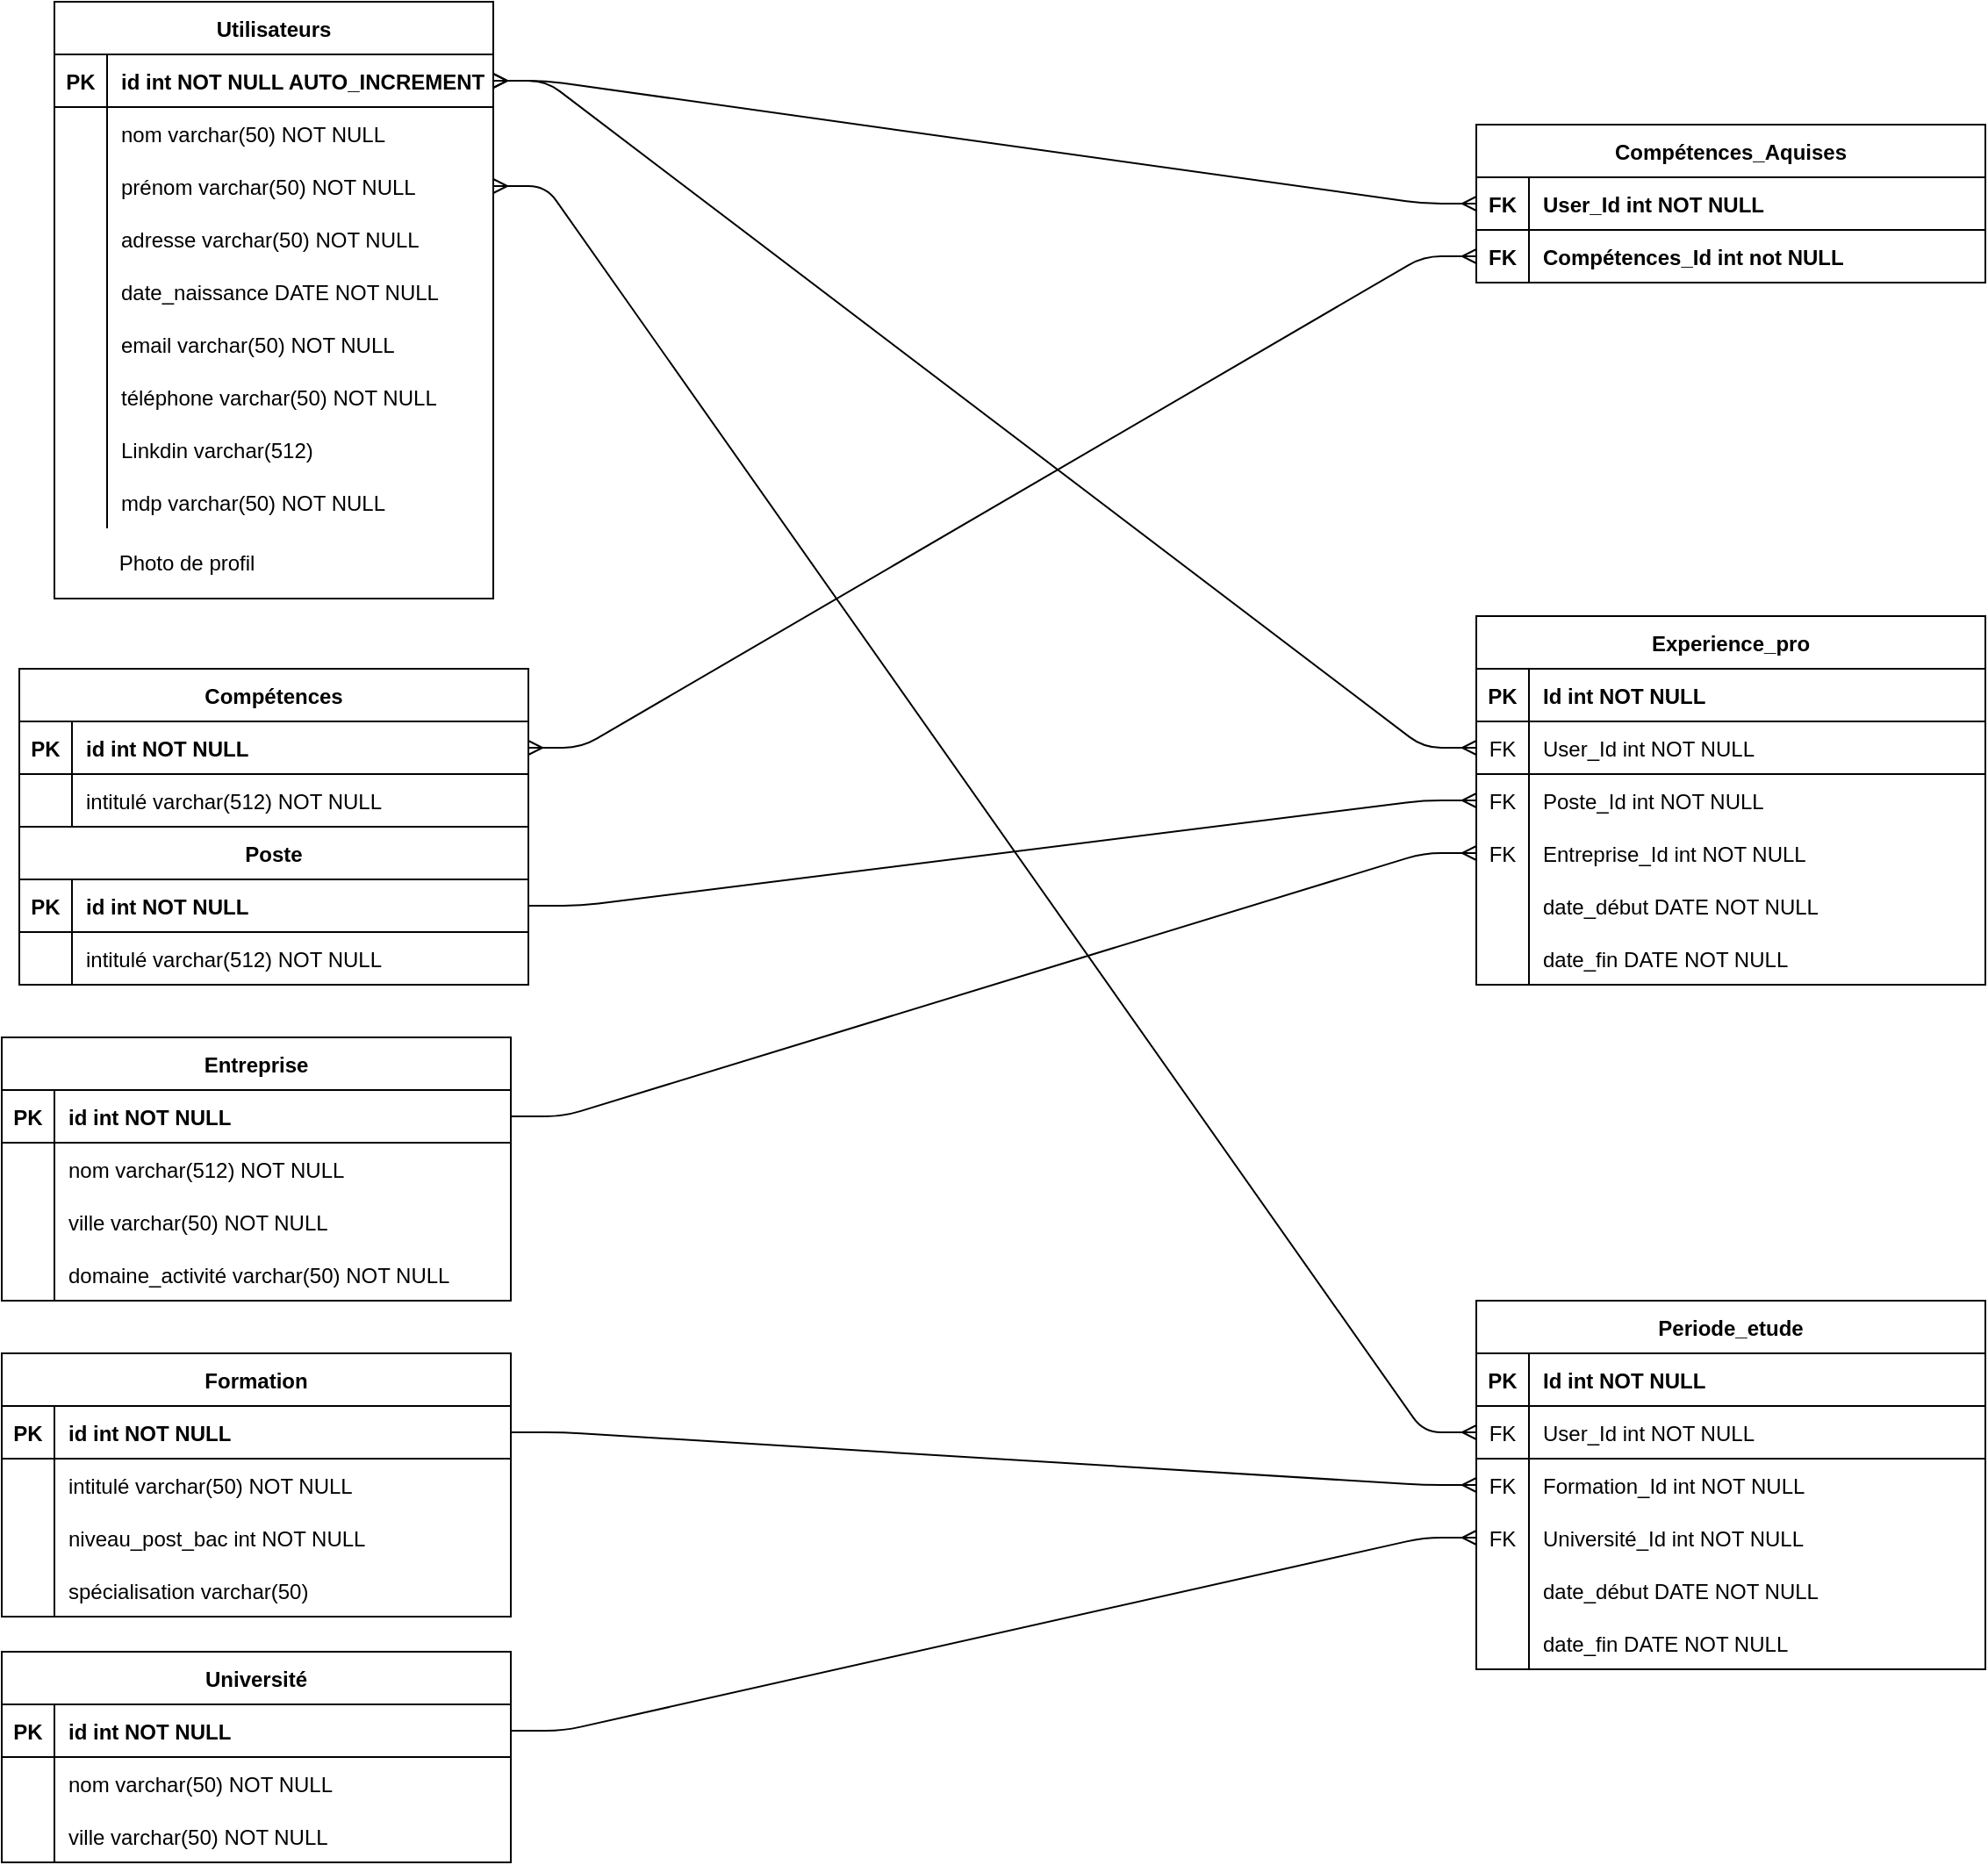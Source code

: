 <mxfile version="13.9.2" type="device" pages="2"><diagram id="R2lEEEUBdFMjLlhIrx00" name="Page-1"><mxGraphModel dx="1360" dy="838" grid="1" gridSize="10" guides="1" tooltips="1" connect="1" arrows="1" fold="1" page="1" pageScale="1" pageWidth="3300" pageHeight="4681" math="0" shadow="0" extFonts="Permanent Marker^https://fonts.googleapis.com/css?family=Permanent+Marker"><root><mxCell id="0"/><mxCell id="1" parent="0"/><mxCell id="P-zuYcGs6VZ-NTrcprCC-174" value="" style="edgeStyle=entityRelationEdgeStyle;fontSize=12;html=1;endArrow=ERmany;startArrow=ERmany;exitX=1;exitY=0.5;exitDx=0;exitDy=0;entryX=0;entryY=0.5;entryDx=0;entryDy=0;" parent="1" source="C-vyLk0tnHw3VtMMgP7b-24" target="P-zuYcGs6VZ-NTrcprCC-159" edge="1"><mxGeometry width="100" height="100" relative="1" as="geometry"><mxPoint x="590" y="320" as="sourcePoint"/><mxPoint x="690" y="220" as="targetPoint"/></mxGeometry></mxCell><mxCell id="P-zuYcGs6VZ-NTrcprCC-175" value="" style="edgeStyle=entityRelationEdgeStyle;fontSize=12;html=1;endArrow=ERmany;exitX=1;exitY=0.5;exitDx=0;exitDy=0;entryX=0;entryY=0.5;entryDx=0;entryDy=0;" parent="1" source="P-zuYcGs6VZ-NTrcprCC-126" target="P-zuYcGs6VZ-NTrcprCC-165" edge="1"><mxGeometry width="100" height="100" relative="1" as="geometry"><mxPoint x="560" y="560" as="sourcePoint"/><mxPoint x="660" y="460" as="targetPoint"/></mxGeometry></mxCell><mxCell id="P-zuYcGs6VZ-NTrcprCC-176" value="" style="edgeStyle=entityRelationEdgeStyle;fontSize=12;html=1;endArrow=ERmany;exitX=1;exitY=0.5;exitDx=0;exitDy=0;entryX=0;entryY=0.5;entryDx=0;entryDy=0;" parent="1" source="P-zuYcGs6VZ-NTrcprCC-99" target="P-zuYcGs6VZ-NTrcprCC-162" edge="1"><mxGeometry width="100" height="100" relative="1" as="geometry"><mxPoint x="750" y="590" as="sourcePoint"/><mxPoint x="1020" y="330" as="targetPoint"/></mxGeometry></mxCell><mxCell id="P-zuYcGs6VZ-NTrcprCC-177" value="" style="edgeStyle=entityRelationEdgeStyle;fontSize=12;html=1;endArrow=ERmany;startArrow=ERmany;exitX=1;exitY=0.5;exitDx=0;exitDy=0;entryX=0;entryY=0.5;entryDx=0;entryDy=0;" parent="1" target="P-zuYcGs6VZ-NTrcprCC-142" edge="1"><mxGeometry width="100" height="100" relative="1" as="geometry"><mxPoint x="320" y="105" as="sourcePoint"/><mxPoint x="1010" y="95" as="targetPoint"/></mxGeometry></mxCell><mxCell id="P-zuYcGs6VZ-NTrcprCC-178" value="" style="edgeStyle=entityRelationEdgeStyle;fontSize=12;html=1;endArrow=ERmany;exitX=1;exitY=0.5;exitDx=0;exitDy=0;entryX=0;entryY=0.5;entryDx=0;entryDy=0;" parent="1" source="P-zuYcGs6VZ-NTrcprCC-110" target="P-zuYcGs6VZ-NTrcprCC-148" edge="1"><mxGeometry width="100" height="100" relative="1" as="geometry"><mxPoint x="480" y="620" as="sourcePoint"/><mxPoint x="1140" y="340" as="targetPoint"/></mxGeometry></mxCell><mxCell id="P-zuYcGs6VZ-NTrcprCC-179" value="" style="edgeStyle=entityRelationEdgeStyle;fontSize=12;html=1;endArrow=ERmany;exitX=1;exitY=0.5;exitDx=0;exitDy=0;entryX=0;entryY=0.5;entryDx=0;entryDy=0;" parent="1" source="P-zuYcGs6VZ-NTrcprCC-86" target="P-zuYcGs6VZ-NTrcprCC-145" edge="1"><mxGeometry width="100" height="100" relative="1" as="geometry"><mxPoint x="530" y="650" as="sourcePoint"/><mxPoint x="1180" y="740" as="targetPoint"/></mxGeometry></mxCell><mxCell id="P-zuYcGs6VZ-NTrcprCC-187" value="" style="edgeStyle=entityRelationEdgeStyle;fontSize=12;html=1;endArrow=ERmany;startArrow=ERmany;exitX=1;exitY=0.5;exitDx=0;exitDy=0;entryX=0;entryY=0.5;entryDx=0;entryDy=0;" parent="1" source="C-vyLk0tnHw3VtMMgP7b-24" target="P-zuYcGs6VZ-NTrcprCC-181" edge="1"><mxGeometry width="100" height="100" relative="1" as="geometry"><mxPoint x="920" y="330" as="sourcePoint"/><mxPoint x="1110" y="680" as="targetPoint"/></mxGeometry></mxCell><mxCell id="P-zuYcGs6VZ-NTrcprCC-188" value="" style="edgeStyle=entityRelationEdgeStyle;fontSize=12;html=1;endArrow=ERmany;startArrow=ERmany;exitX=1;exitY=0.5;exitDx=0;exitDy=0;entryX=0;entryY=0.5;entryDx=0;entryDy=0;" parent="1" source="P-zuYcGs6VZ-NTrcprCC-73" target="P-zuYcGs6VZ-NTrcprCC-184" edge="1"><mxGeometry width="100" height="100" relative="1" as="geometry"><mxPoint x="1180" y="320" as="sourcePoint"/><mxPoint x="1400" y="980" as="targetPoint"/></mxGeometry></mxCell><mxCell id="C-vyLk0tnHw3VtMMgP7b-23" value="Utilisateurs" style="shape=table;startSize=30;container=1;collapsible=1;childLayout=tableLayout;fixedRows=1;rowLines=0;fontStyle=1;align=center;resizeLast=1;strokeWidth=1;" parent="1" vertex="1"><mxGeometry x="70" width="250" height="340" as="geometry"/></mxCell><mxCell id="C-vyLk0tnHw3VtMMgP7b-24" value="" style="shape=partialRectangle;collapsible=0;dropTarget=0;pointerEvents=0;fillColor=none;points=[[0,0.5],[1,0.5]];portConstraint=eastwest;top=0;left=0;right=0;bottom=1;" parent="C-vyLk0tnHw3VtMMgP7b-23" vertex="1"><mxGeometry y="30" width="250" height="30" as="geometry"/></mxCell><mxCell id="C-vyLk0tnHw3VtMMgP7b-25" value="PK" style="shape=partialRectangle;overflow=hidden;connectable=0;fillColor=none;top=0;left=0;bottom=0;right=0;fontStyle=1;" parent="C-vyLk0tnHw3VtMMgP7b-24" vertex="1"><mxGeometry width="30" height="30" as="geometry"/></mxCell><mxCell id="C-vyLk0tnHw3VtMMgP7b-26" value="id int NOT NULL AUTO_INCREMENT" style="shape=partialRectangle;overflow=hidden;connectable=0;fillColor=none;top=0;left=0;bottom=0;right=0;align=left;spacingLeft=6;fontStyle=1;" parent="C-vyLk0tnHw3VtMMgP7b-24" vertex="1"><mxGeometry x="30" width="220" height="30" as="geometry"/></mxCell><mxCell id="C-vyLk0tnHw3VtMMgP7b-27" value="" style="shape=partialRectangle;collapsible=0;dropTarget=0;pointerEvents=0;fillColor=none;points=[[0,0.5],[1,0.5]];portConstraint=eastwest;top=0;left=0;right=0;bottom=0;" parent="C-vyLk0tnHw3VtMMgP7b-23" vertex="1"><mxGeometry y="60" width="250" height="30" as="geometry"/></mxCell><mxCell id="C-vyLk0tnHw3VtMMgP7b-28" value="" style="shape=partialRectangle;overflow=hidden;connectable=0;fillColor=none;top=0;left=0;bottom=0;right=0;" parent="C-vyLk0tnHw3VtMMgP7b-27" vertex="1"><mxGeometry width="30" height="30" as="geometry"/></mxCell><mxCell id="C-vyLk0tnHw3VtMMgP7b-29" value="nom varchar(50) NOT NULL" style="shape=partialRectangle;overflow=hidden;connectable=0;fillColor=none;top=0;left=0;bottom=0;right=0;align=left;spacingLeft=6;" parent="C-vyLk0tnHw3VtMMgP7b-27" vertex="1"><mxGeometry x="30" width="220" height="30" as="geometry"/></mxCell><mxCell id="P-zuYcGs6VZ-NTrcprCC-22" value="" style="shape=partialRectangle;collapsible=0;dropTarget=0;pointerEvents=0;fillColor=none;points=[[0,0.5],[1,0.5]];portConstraint=eastwest;top=0;left=0;right=0;bottom=0;" parent="C-vyLk0tnHw3VtMMgP7b-23" vertex="1"><mxGeometry y="90" width="250" height="30" as="geometry"/></mxCell><mxCell id="P-zuYcGs6VZ-NTrcprCC-23" value="" style="shape=partialRectangle;overflow=hidden;connectable=0;fillColor=none;top=0;left=0;bottom=0;right=0;" parent="P-zuYcGs6VZ-NTrcprCC-22" vertex="1"><mxGeometry width="30" height="30" as="geometry"/></mxCell><mxCell id="P-zuYcGs6VZ-NTrcprCC-24" value="prénom varchar(50) NOT NULL" style="shape=partialRectangle;overflow=hidden;connectable=0;fillColor=none;top=0;left=0;bottom=0;right=0;align=left;spacingLeft=6;" parent="P-zuYcGs6VZ-NTrcprCC-22" vertex="1"><mxGeometry x="30" width="220" height="30" as="geometry"/></mxCell><mxCell id="P-zuYcGs6VZ-NTrcprCC-35" value="" style="shape=partialRectangle;collapsible=0;dropTarget=0;pointerEvents=0;fillColor=none;points=[[0,0.5],[1,0.5]];portConstraint=eastwest;top=0;left=0;right=0;bottom=0;" parent="C-vyLk0tnHw3VtMMgP7b-23" vertex="1"><mxGeometry y="120" width="250" height="30" as="geometry"/></mxCell><mxCell id="P-zuYcGs6VZ-NTrcprCC-36" value="" style="shape=partialRectangle;overflow=hidden;connectable=0;fillColor=none;top=0;left=0;bottom=0;right=0;" parent="P-zuYcGs6VZ-NTrcprCC-35" vertex="1"><mxGeometry width="30" height="30" as="geometry"/></mxCell><mxCell id="P-zuYcGs6VZ-NTrcprCC-37" value="adresse varchar(50) NOT NULL" style="shape=partialRectangle;overflow=hidden;connectable=0;fillColor=none;top=0;left=0;bottom=0;right=0;align=left;spacingLeft=6;" parent="P-zuYcGs6VZ-NTrcprCC-35" vertex="1"><mxGeometry x="30" width="220" height="30" as="geometry"/></mxCell><mxCell id="P-zuYcGs6VZ-NTrcprCC-38" value="" style="shape=partialRectangle;collapsible=0;dropTarget=0;pointerEvents=0;fillColor=none;points=[[0,0.5],[1,0.5]];portConstraint=eastwest;top=0;left=0;right=0;bottom=0;" parent="C-vyLk0tnHw3VtMMgP7b-23" vertex="1"><mxGeometry y="150" width="250" height="30" as="geometry"/></mxCell><mxCell id="P-zuYcGs6VZ-NTrcprCC-39" value="" style="shape=partialRectangle;overflow=hidden;connectable=0;fillColor=none;top=0;left=0;bottom=0;right=0;" parent="P-zuYcGs6VZ-NTrcprCC-38" vertex="1"><mxGeometry width="30" height="30" as="geometry"/></mxCell><mxCell id="P-zuYcGs6VZ-NTrcprCC-40" value="date_naissance DATE  NOT NULL" style="shape=partialRectangle;overflow=hidden;connectable=0;fillColor=none;top=0;left=0;bottom=0;right=0;align=left;spacingLeft=6;" parent="P-zuYcGs6VZ-NTrcprCC-38" vertex="1"><mxGeometry x="30" width="220" height="30" as="geometry"/></mxCell><mxCell id="P-zuYcGs6VZ-NTrcprCC-41" value="" style="shape=partialRectangle;collapsible=0;dropTarget=0;pointerEvents=0;fillColor=none;points=[[0,0.5],[1,0.5]];portConstraint=eastwest;top=0;left=0;right=0;bottom=0;" parent="C-vyLk0tnHw3VtMMgP7b-23" vertex="1"><mxGeometry y="180" width="250" height="30" as="geometry"/></mxCell><mxCell id="P-zuYcGs6VZ-NTrcprCC-42" value="" style="shape=partialRectangle;overflow=hidden;connectable=0;fillColor=none;top=0;left=0;bottom=0;right=0;" parent="P-zuYcGs6VZ-NTrcprCC-41" vertex="1"><mxGeometry width="30" height="30" as="geometry"/></mxCell><mxCell id="P-zuYcGs6VZ-NTrcprCC-43" value="email varchar(50) NOT NULL" style="shape=partialRectangle;overflow=hidden;connectable=0;fillColor=none;top=0;left=0;bottom=0;right=0;align=left;spacingLeft=6;" parent="P-zuYcGs6VZ-NTrcprCC-41" vertex="1"><mxGeometry x="30" width="220" height="30" as="geometry"/></mxCell><mxCell id="P-zuYcGs6VZ-NTrcprCC-44" value="" style="shape=partialRectangle;collapsible=0;dropTarget=0;pointerEvents=0;fillColor=none;points=[[0,0.5],[1,0.5]];portConstraint=eastwest;top=0;left=0;right=0;bottom=0;" parent="C-vyLk0tnHw3VtMMgP7b-23" vertex="1"><mxGeometry y="210" width="250" height="30" as="geometry"/></mxCell><mxCell id="P-zuYcGs6VZ-NTrcprCC-45" value="" style="shape=partialRectangle;overflow=hidden;connectable=0;fillColor=none;top=0;left=0;bottom=0;right=0;" parent="P-zuYcGs6VZ-NTrcprCC-44" vertex="1"><mxGeometry width="30" height="30" as="geometry"/></mxCell><mxCell id="P-zuYcGs6VZ-NTrcprCC-46" value="téléphone varchar(50) NOT NULL" style="shape=partialRectangle;overflow=hidden;connectable=0;fillColor=none;top=0;left=0;bottom=0;right=0;align=left;spacingLeft=6;" parent="P-zuYcGs6VZ-NTrcprCC-44" vertex="1"><mxGeometry x="30" width="220" height="30" as="geometry"/></mxCell><mxCell id="P-zuYcGs6VZ-NTrcprCC-69" value="" style="shape=partialRectangle;collapsible=0;dropTarget=0;pointerEvents=0;fillColor=none;points=[[0,0.5],[1,0.5]];portConstraint=eastwest;top=0;left=0;right=0;bottom=0;" parent="C-vyLk0tnHw3VtMMgP7b-23" vertex="1"><mxGeometry y="240" width="250" height="30" as="geometry"/></mxCell><mxCell id="P-zuYcGs6VZ-NTrcprCC-70" value="" style="shape=partialRectangle;overflow=hidden;connectable=0;fillColor=none;top=0;left=0;bottom=0;right=0;" parent="P-zuYcGs6VZ-NTrcprCC-69" vertex="1"><mxGeometry width="30" height="30" as="geometry"/></mxCell><mxCell id="P-zuYcGs6VZ-NTrcprCC-71" value="Linkdin varchar(512) " style="shape=partialRectangle;overflow=hidden;connectable=0;fillColor=none;top=0;left=0;bottom=0;right=0;align=left;spacingLeft=6;" parent="P-zuYcGs6VZ-NTrcprCC-69" vertex="1"><mxGeometry x="30" width="220" height="30" as="geometry"/></mxCell><mxCell id="Q64wtF49Gq0TR_W0NJkc-1" value="" style="shape=partialRectangle;collapsible=0;dropTarget=0;pointerEvents=0;fillColor=none;points=[[0,0.5],[1,0.5]];portConstraint=eastwest;top=0;left=0;right=0;bottom=0;" parent="C-vyLk0tnHw3VtMMgP7b-23" vertex="1"><mxGeometry y="270" width="250" height="30" as="geometry"/></mxCell><mxCell id="Q64wtF49Gq0TR_W0NJkc-2" value="" style="shape=partialRectangle;overflow=hidden;connectable=0;fillColor=none;top=0;left=0;bottom=0;right=0;" parent="Q64wtF49Gq0TR_W0NJkc-1" vertex="1"><mxGeometry width="30" height="30" as="geometry"/></mxCell><mxCell id="Q64wtF49Gq0TR_W0NJkc-3" value="mdp varchar(50) NOT NULL" style="shape=partialRectangle;overflow=hidden;connectable=0;fillColor=none;top=0;left=0;bottom=0;right=0;align=left;spacingLeft=6;" parent="Q64wtF49Gq0TR_W0NJkc-1" vertex="1"><mxGeometry x="30" width="220" height="30" as="geometry"/></mxCell><mxCell id="P-zuYcGs6VZ-NTrcprCC-109" value="Université" style="shape=table;startSize=30;container=1;collapsible=1;childLayout=tableLayout;fixedRows=1;rowLines=0;fontStyle=1;align=center;resizeLast=1;strokeWidth=1;" parent="1" vertex="1"><mxGeometry x="40" y="940" width="290" height="120" as="geometry"/></mxCell><mxCell id="P-zuYcGs6VZ-NTrcprCC-110" value="" style="shape=partialRectangle;collapsible=0;dropTarget=0;pointerEvents=0;fillColor=none;top=0;left=0;bottom=1;right=0;points=[[0,0.5],[1,0.5]];portConstraint=eastwest;" parent="P-zuYcGs6VZ-NTrcprCC-109" vertex="1"><mxGeometry y="30" width="290" height="30" as="geometry"/></mxCell><mxCell id="P-zuYcGs6VZ-NTrcprCC-111" value="PK" style="shape=partialRectangle;connectable=0;fillColor=none;top=0;left=0;bottom=0;right=0;fontStyle=1;overflow=hidden;" parent="P-zuYcGs6VZ-NTrcprCC-110" vertex="1"><mxGeometry width="30" height="30" as="geometry"/></mxCell><mxCell id="P-zuYcGs6VZ-NTrcprCC-112" value="id int NOT NULL " style="shape=partialRectangle;connectable=0;fillColor=none;top=0;left=0;bottom=0;right=0;align=left;spacingLeft=6;fontStyle=1;overflow=hidden;" parent="P-zuYcGs6VZ-NTrcprCC-110" vertex="1"><mxGeometry x="30" width="260" height="30" as="geometry"/></mxCell><mxCell id="P-zuYcGs6VZ-NTrcprCC-113" value="" style="shape=partialRectangle;collapsible=0;dropTarget=0;pointerEvents=0;fillColor=none;top=0;left=0;bottom=0;right=0;points=[[0,0.5],[1,0.5]];portConstraint=eastwest;" parent="P-zuYcGs6VZ-NTrcprCC-109" vertex="1"><mxGeometry y="60" width="290" height="30" as="geometry"/></mxCell><mxCell id="P-zuYcGs6VZ-NTrcprCC-114" value="" style="shape=partialRectangle;connectable=0;fillColor=none;top=0;left=0;bottom=0;right=0;editable=1;overflow=hidden;" parent="P-zuYcGs6VZ-NTrcprCC-113" vertex="1"><mxGeometry width="30" height="30" as="geometry"/></mxCell><mxCell id="P-zuYcGs6VZ-NTrcprCC-115" value="nom varchar(50) NOT NULL" style="shape=partialRectangle;connectable=0;fillColor=none;top=0;left=0;bottom=0;right=0;align=left;spacingLeft=6;overflow=hidden;" parent="P-zuYcGs6VZ-NTrcprCC-113" vertex="1"><mxGeometry x="30" width="260" height="30" as="geometry"/></mxCell><mxCell id="P-zuYcGs6VZ-NTrcprCC-116" value="" style="shape=partialRectangle;collapsible=0;dropTarget=0;pointerEvents=0;fillColor=none;top=0;left=0;bottom=0;right=0;points=[[0,0.5],[1,0.5]];portConstraint=eastwest;" parent="P-zuYcGs6VZ-NTrcprCC-109" vertex="1"><mxGeometry y="90" width="290" height="30" as="geometry"/></mxCell><mxCell id="P-zuYcGs6VZ-NTrcprCC-117" value="" style="shape=partialRectangle;connectable=0;fillColor=none;top=0;left=0;bottom=0;right=0;editable=1;overflow=hidden;" parent="P-zuYcGs6VZ-NTrcprCC-116" vertex="1"><mxGeometry width="30" height="30" as="geometry"/></mxCell><mxCell id="P-zuYcGs6VZ-NTrcprCC-118" value="ville varchar(50) NOT NULL" style="shape=partialRectangle;connectable=0;fillColor=none;top=0;left=0;bottom=0;right=0;align=left;spacingLeft=6;overflow=hidden;" parent="P-zuYcGs6VZ-NTrcprCC-116" vertex="1"><mxGeometry x="30" width="260" height="30" as="geometry"/></mxCell><mxCell id="P-zuYcGs6VZ-NTrcprCC-85" value="Formation" style="shape=table;startSize=30;container=1;collapsible=1;childLayout=tableLayout;fixedRows=1;rowLines=0;fontStyle=1;align=center;resizeLast=1;strokeWidth=1;" parent="1" vertex="1"><mxGeometry x="40" y="770" width="290" height="150" as="geometry"/></mxCell><mxCell id="P-zuYcGs6VZ-NTrcprCC-86" value="" style="shape=partialRectangle;collapsible=0;dropTarget=0;pointerEvents=0;fillColor=none;top=0;left=0;bottom=1;right=0;points=[[0,0.5],[1,0.5]];portConstraint=eastwest;" parent="P-zuYcGs6VZ-NTrcprCC-85" vertex="1"><mxGeometry y="30" width="290" height="30" as="geometry"/></mxCell><mxCell id="P-zuYcGs6VZ-NTrcprCC-87" value="PK" style="shape=partialRectangle;connectable=0;fillColor=none;top=0;left=0;bottom=0;right=0;fontStyle=1;overflow=hidden;" parent="P-zuYcGs6VZ-NTrcprCC-86" vertex="1"><mxGeometry width="30" height="30" as="geometry"/></mxCell><mxCell id="P-zuYcGs6VZ-NTrcprCC-88" value="id int NOT NULL " style="shape=partialRectangle;connectable=0;fillColor=none;top=0;left=0;bottom=0;right=0;align=left;spacingLeft=6;fontStyle=1;overflow=hidden;" parent="P-zuYcGs6VZ-NTrcprCC-86" vertex="1"><mxGeometry x="30" width="260" height="30" as="geometry"/></mxCell><mxCell id="P-zuYcGs6VZ-NTrcprCC-89" value="" style="shape=partialRectangle;collapsible=0;dropTarget=0;pointerEvents=0;fillColor=none;top=0;left=0;bottom=0;right=0;points=[[0,0.5],[1,0.5]];portConstraint=eastwest;" parent="P-zuYcGs6VZ-NTrcprCC-85" vertex="1"><mxGeometry y="60" width="290" height="30" as="geometry"/></mxCell><mxCell id="P-zuYcGs6VZ-NTrcprCC-90" value="" style="shape=partialRectangle;connectable=0;fillColor=none;top=0;left=0;bottom=0;right=0;editable=1;overflow=hidden;" parent="P-zuYcGs6VZ-NTrcprCC-89" vertex="1"><mxGeometry width="30" height="30" as="geometry"/></mxCell><mxCell id="P-zuYcGs6VZ-NTrcprCC-91" value="intitulé varchar(50) NOT NULL" style="shape=partialRectangle;connectable=0;fillColor=none;top=0;left=0;bottom=0;right=0;align=left;spacingLeft=6;overflow=hidden;" parent="P-zuYcGs6VZ-NTrcprCC-89" vertex="1"><mxGeometry x="30" width="260" height="30" as="geometry"/></mxCell><mxCell id="P-zuYcGs6VZ-NTrcprCC-106" value="" style="shape=partialRectangle;collapsible=0;dropTarget=0;pointerEvents=0;fillColor=none;top=0;left=0;bottom=0;right=0;points=[[0,0.5],[1,0.5]];portConstraint=eastwest;" parent="P-zuYcGs6VZ-NTrcprCC-85" vertex="1"><mxGeometry y="90" width="290" height="30" as="geometry"/></mxCell><mxCell id="P-zuYcGs6VZ-NTrcprCC-107" value="" style="shape=partialRectangle;connectable=0;fillColor=none;top=0;left=0;bottom=0;right=0;editable=1;overflow=hidden;" parent="P-zuYcGs6VZ-NTrcprCC-106" vertex="1"><mxGeometry width="30" height="30" as="geometry"/></mxCell><mxCell id="P-zuYcGs6VZ-NTrcprCC-108" value="niveau_post_bac int NOT NULL" style="shape=partialRectangle;connectable=0;fillColor=none;top=0;left=0;bottom=0;right=0;align=left;spacingLeft=6;overflow=hidden;" parent="P-zuYcGs6VZ-NTrcprCC-106" vertex="1"><mxGeometry x="30" width="260" height="30" as="geometry"/></mxCell><mxCell id="P-zuYcGs6VZ-NTrcprCC-119" value="" style="shape=partialRectangle;collapsible=0;dropTarget=0;pointerEvents=0;fillColor=none;top=0;left=0;bottom=0;right=0;points=[[0,0.5],[1,0.5]];portConstraint=eastwest;" parent="P-zuYcGs6VZ-NTrcprCC-85" vertex="1"><mxGeometry y="120" width="290" height="30" as="geometry"/></mxCell><mxCell id="P-zuYcGs6VZ-NTrcprCC-120" value="" style="shape=partialRectangle;connectable=0;fillColor=none;top=0;left=0;bottom=0;right=0;editable=1;overflow=hidden;" parent="P-zuYcGs6VZ-NTrcprCC-119" vertex="1"><mxGeometry width="30" height="30" as="geometry"/></mxCell><mxCell id="P-zuYcGs6VZ-NTrcprCC-121" value="spécialisation varchar(50) " style="shape=partialRectangle;connectable=0;fillColor=none;top=0;left=0;bottom=0;right=0;align=left;spacingLeft=6;overflow=hidden;" parent="P-zuYcGs6VZ-NTrcprCC-119" vertex="1"><mxGeometry x="30" width="260" height="30" as="geometry"/></mxCell><mxCell id="P-zuYcGs6VZ-NTrcprCC-125" value="Entreprise" style="shape=table;startSize=30;container=1;collapsible=1;childLayout=tableLayout;fixedRows=1;rowLines=0;fontStyle=1;align=center;resizeLast=1;strokeWidth=1;" parent="1" vertex="1"><mxGeometry x="40" y="590" width="290" height="150" as="geometry"/></mxCell><mxCell id="P-zuYcGs6VZ-NTrcprCC-126" value="" style="shape=partialRectangle;collapsible=0;dropTarget=0;pointerEvents=0;fillColor=none;top=0;left=0;bottom=1;right=0;points=[[0,0.5],[1,0.5]];portConstraint=eastwest;" parent="P-zuYcGs6VZ-NTrcprCC-125" vertex="1"><mxGeometry y="30" width="290" height="30" as="geometry"/></mxCell><mxCell id="P-zuYcGs6VZ-NTrcprCC-127" value="PK" style="shape=partialRectangle;connectable=0;fillColor=none;top=0;left=0;bottom=0;right=0;fontStyle=1;overflow=hidden;" parent="P-zuYcGs6VZ-NTrcprCC-126" vertex="1"><mxGeometry width="30" height="30" as="geometry"/></mxCell><mxCell id="P-zuYcGs6VZ-NTrcprCC-128" value="id int NOT NULL " style="shape=partialRectangle;connectable=0;fillColor=none;top=0;left=0;bottom=0;right=0;align=left;spacingLeft=6;fontStyle=1;overflow=hidden;" parent="P-zuYcGs6VZ-NTrcprCC-126" vertex="1"><mxGeometry x="30" width="260" height="30" as="geometry"/></mxCell><mxCell id="P-zuYcGs6VZ-NTrcprCC-129" value="" style="shape=partialRectangle;collapsible=0;dropTarget=0;pointerEvents=0;fillColor=none;top=0;left=0;bottom=0;right=0;points=[[0,0.5],[1,0.5]];portConstraint=eastwest;" parent="P-zuYcGs6VZ-NTrcprCC-125" vertex="1"><mxGeometry y="60" width="290" height="30" as="geometry"/></mxCell><mxCell id="P-zuYcGs6VZ-NTrcprCC-130" value="" style="shape=partialRectangle;connectable=0;fillColor=none;top=0;left=0;bottom=0;right=0;editable=1;overflow=hidden;" parent="P-zuYcGs6VZ-NTrcprCC-129" vertex="1"><mxGeometry width="30" height="30" as="geometry"/></mxCell><mxCell id="P-zuYcGs6VZ-NTrcprCC-131" value="nom varchar(512) NOT NULL" style="shape=partialRectangle;connectable=0;fillColor=none;top=0;left=0;bottom=0;right=0;align=left;spacingLeft=6;overflow=hidden;" parent="P-zuYcGs6VZ-NTrcprCC-129" vertex="1"><mxGeometry x="30" width="260" height="30" as="geometry"/></mxCell><mxCell id="P-zuYcGs6VZ-NTrcprCC-132" value="" style="shape=partialRectangle;collapsible=0;dropTarget=0;pointerEvents=0;fillColor=none;top=0;left=0;bottom=0;right=0;points=[[0,0.5],[1,0.5]];portConstraint=eastwest;" parent="P-zuYcGs6VZ-NTrcprCC-125" vertex="1"><mxGeometry y="90" width="290" height="30" as="geometry"/></mxCell><mxCell id="P-zuYcGs6VZ-NTrcprCC-133" value="" style="shape=partialRectangle;connectable=0;fillColor=none;top=0;left=0;bottom=0;right=0;editable=1;overflow=hidden;" parent="P-zuYcGs6VZ-NTrcprCC-132" vertex="1"><mxGeometry width="30" height="30" as="geometry"/></mxCell><mxCell id="P-zuYcGs6VZ-NTrcprCC-134" value="ville varchar(50) NOT NULL" style="shape=partialRectangle;connectable=0;fillColor=none;top=0;left=0;bottom=0;right=0;align=left;spacingLeft=6;overflow=hidden;" parent="P-zuYcGs6VZ-NTrcprCC-132" vertex="1"><mxGeometry x="30" width="260" height="30" as="geometry"/></mxCell><mxCell id="P-zuYcGs6VZ-NTrcprCC-135" value="" style="shape=partialRectangle;collapsible=0;dropTarget=0;pointerEvents=0;fillColor=none;top=0;left=0;bottom=0;right=0;points=[[0,0.5],[1,0.5]];portConstraint=eastwest;" parent="P-zuYcGs6VZ-NTrcprCC-125" vertex="1"><mxGeometry y="120" width="290" height="30" as="geometry"/></mxCell><mxCell id="P-zuYcGs6VZ-NTrcprCC-136" value="" style="shape=partialRectangle;connectable=0;fillColor=none;top=0;left=0;bottom=0;right=0;editable=1;overflow=hidden;" parent="P-zuYcGs6VZ-NTrcprCC-135" vertex="1"><mxGeometry width="30" height="30" as="geometry"/></mxCell><mxCell id="P-zuYcGs6VZ-NTrcprCC-137" value="domaine_activité varchar(50) NOT NULL" style="shape=partialRectangle;connectable=0;fillColor=none;top=0;left=0;bottom=0;right=0;align=left;spacingLeft=6;overflow=hidden;" parent="P-zuYcGs6VZ-NTrcprCC-135" vertex="1"><mxGeometry x="30" width="260" height="30" as="geometry"/></mxCell><mxCell id="P-zuYcGs6VZ-NTrcprCC-98" value="Poste" style="shape=table;startSize=30;container=1;collapsible=1;childLayout=tableLayout;fixedRows=1;rowLines=0;fontStyle=1;align=center;resizeLast=1;strokeWidth=1;" parent="1" vertex="1"><mxGeometry x="50" y="470" width="290" height="90" as="geometry"/></mxCell><mxCell id="P-zuYcGs6VZ-NTrcprCC-99" value="" style="shape=partialRectangle;collapsible=0;dropTarget=0;pointerEvents=0;fillColor=none;top=0;left=0;bottom=1;right=0;points=[[0,0.5],[1,0.5]];portConstraint=eastwest;" parent="P-zuYcGs6VZ-NTrcprCC-98" vertex="1"><mxGeometry y="30" width="290" height="30" as="geometry"/></mxCell><mxCell id="P-zuYcGs6VZ-NTrcprCC-100" value="PK" style="shape=partialRectangle;connectable=0;fillColor=none;top=0;left=0;bottom=0;right=0;fontStyle=1;overflow=hidden;" parent="P-zuYcGs6VZ-NTrcprCC-99" vertex="1"><mxGeometry width="30" height="30" as="geometry"/></mxCell><mxCell id="P-zuYcGs6VZ-NTrcprCC-101" value="id int NOT NULL " style="shape=partialRectangle;connectable=0;fillColor=none;top=0;left=0;bottom=0;right=0;align=left;spacingLeft=6;fontStyle=1;overflow=hidden;" parent="P-zuYcGs6VZ-NTrcprCC-99" vertex="1"><mxGeometry x="30" width="260" height="30" as="geometry"/></mxCell><mxCell id="P-zuYcGs6VZ-NTrcprCC-102" value="" style="shape=partialRectangle;collapsible=0;dropTarget=0;pointerEvents=0;fillColor=none;top=0;left=0;bottom=0;right=0;points=[[0,0.5],[1,0.5]];portConstraint=eastwest;" parent="P-zuYcGs6VZ-NTrcprCC-98" vertex="1"><mxGeometry y="60" width="290" height="30" as="geometry"/></mxCell><mxCell id="P-zuYcGs6VZ-NTrcprCC-103" value="" style="shape=partialRectangle;connectable=0;fillColor=none;top=0;left=0;bottom=0;right=0;editable=1;overflow=hidden;" parent="P-zuYcGs6VZ-NTrcprCC-102" vertex="1"><mxGeometry width="30" height="30" as="geometry"/></mxCell><mxCell id="P-zuYcGs6VZ-NTrcprCC-104" value="intitulé varchar(512) NOT NULL" style="shape=partialRectangle;connectable=0;fillColor=none;top=0;left=0;bottom=0;right=0;align=left;spacingLeft=6;overflow=hidden;" parent="P-zuYcGs6VZ-NTrcprCC-102" vertex="1"><mxGeometry x="30" width="260" height="30" as="geometry"/></mxCell><mxCell id="P-zuYcGs6VZ-NTrcprCC-180" value="Compétences_Aquises" style="shape=table;startSize=30;container=1;collapsible=1;childLayout=tableLayout;fixedRows=1;rowLines=0;fontStyle=1;align=center;resizeLast=1;strokeWidth=1;" parent="1" vertex="1"><mxGeometry x="880" y="70" width="290" height="90" as="geometry"/></mxCell><mxCell id="P-zuYcGs6VZ-NTrcprCC-181" value="" style="shape=partialRectangle;collapsible=0;dropTarget=0;pointerEvents=0;fillColor=none;top=0;left=0;bottom=1;right=0;points=[[0,0.5],[1,0.5]];portConstraint=eastwest;" parent="P-zuYcGs6VZ-NTrcprCC-180" vertex="1"><mxGeometry y="30" width="290" height="30" as="geometry"/></mxCell><mxCell id="P-zuYcGs6VZ-NTrcprCC-182" value="FK" style="shape=partialRectangle;connectable=0;fillColor=none;top=0;left=0;bottom=0;right=0;fontStyle=1;overflow=hidden;" parent="P-zuYcGs6VZ-NTrcprCC-181" vertex="1"><mxGeometry width="30" height="30" as="geometry"/></mxCell><mxCell id="P-zuYcGs6VZ-NTrcprCC-183" value="User_Id int NOT NULL" style="shape=partialRectangle;connectable=0;fillColor=none;top=0;left=0;bottom=0;right=0;align=left;spacingLeft=6;fontStyle=1;overflow=hidden;" parent="P-zuYcGs6VZ-NTrcprCC-181" vertex="1"><mxGeometry x="30" width="260" height="30" as="geometry"/></mxCell><mxCell id="P-zuYcGs6VZ-NTrcprCC-184" value="" style="shape=partialRectangle;collapsible=0;dropTarget=0;pointerEvents=0;fillColor=none;top=0;left=0;bottom=0;right=0;points=[[0,0.5],[1,0.5]];portConstraint=eastwest;" parent="P-zuYcGs6VZ-NTrcprCC-180" vertex="1"><mxGeometry y="60" width="290" height="30" as="geometry"/></mxCell><mxCell id="P-zuYcGs6VZ-NTrcprCC-185" value="FK" style="shape=partialRectangle;connectable=0;fillColor=none;top=0;left=0;bottom=0;right=0;editable=1;overflow=hidden;fontStyle=1" parent="P-zuYcGs6VZ-NTrcprCC-184" vertex="1"><mxGeometry width="30" height="30" as="geometry"/></mxCell><mxCell id="P-zuYcGs6VZ-NTrcprCC-186" value="Compétences_Id int not NULL" style="shape=partialRectangle;connectable=0;fillColor=none;top=0;left=0;bottom=0;right=0;align=left;spacingLeft=6;overflow=hidden;fontStyle=1" parent="P-zuYcGs6VZ-NTrcprCC-184" vertex="1"><mxGeometry x="30" width="260" height="30" as="geometry"/></mxCell><mxCell id="P-zuYcGs6VZ-NTrcprCC-141" value="Periode_etude" style="shape=table;startSize=30;container=1;collapsible=1;childLayout=tableLayout;fixedRows=1;rowLines=0;fontStyle=1;align=center;resizeLast=1;strokeWidth=1;" parent="1" vertex="1"><mxGeometry x="880" y="740" width="290" height="210" as="geometry"/></mxCell><mxCell id="Q64wtF49Gq0TR_W0NJkc-7" value="" style="shape=partialRectangle;collapsible=0;dropTarget=0;pointerEvents=0;fillColor=none;top=0;left=0;bottom=1;right=0;points=[[0,0.5],[1,0.5]];portConstraint=eastwest;" parent="P-zuYcGs6VZ-NTrcprCC-141" vertex="1"><mxGeometry y="30" width="290" height="30" as="geometry"/></mxCell><mxCell id="Q64wtF49Gq0TR_W0NJkc-8" value="PK" style="shape=partialRectangle;connectable=0;fillColor=none;top=0;left=0;bottom=0;right=0;fontStyle=1;overflow=hidden;" parent="Q64wtF49Gq0TR_W0NJkc-7" vertex="1"><mxGeometry width="30" height="30" as="geometry"/></mxCell><mxCell id="Q64wtF49Gq0TR_W0NJkc-9" value="Id int NOT NULL" style="shape=partialRectangle;connectable=0;fillColor=none;top=0;left=0;bottom=0;right=0;align=left;spacingLeft=6;fontStyle=1;overflow=hidden;" parent="Q64wtF49Gq0TR_W0NJkc-7" vertex="1"><mxGeometry x="30" width="260" height="30" as="geometry"/></mxCell><mxCell id="P-zuYcGs6VZ-NTrcprCC-142" value="" style="shape=partialRectangle;collapsible=0;dropTarget=0;pointerEvents=0;fillColor=none;top=0;left=0;bottom=1;right=0;points=[[0,0.5],[1,0.5]];portConstraint=eastwest;" parent="P-zuYcGs6VZ-NTrcprCC-141" vertex="1"><mxGeometry y="60" width="290" height="30" as="geometry"/></mxCell><mxCell id="P-zuYcGs6VZ-NTrcprCC-143" value="FK" style="shape=partialRectangle;connectable=0;fillColor=none;top=0;left=0;bottom=0;right=0;fontStyle=0;overflow=hidden;" parent="P-zuYcGs6VZ-NTrcprCC-142" vertex="1"><mxGeometry width="30" height="30" as="geometry"/></mxCell><mxCell id="P-zuYcGs6VZ-NTrcprCC-144" value="User_Id int NOT NULL" style="shape=partialRectangle;connectable=0;fillColor=none;top=0;left=0;bottom=0;right=0;align=left;spacingLeft=6;fontStyle=0;overflow=hidden;" parent="P-zuYcGs6VZ-NTrcprCC-142" vertex="1"><mxGeometry x="30" width="260" height="30" as="geometry"/></mxCell><mxCell id="P-zuYcGs6VZ-NTrcprCC-145" value="" style="shape=partialRectangle;collapsible=0;dropTarget=0;pointerEvents=0;fillColor=none;top=0;left=0;bottom=0;right=0;points=[[0,0.5],[1,0.5]];portConstraint=eastwest;" parent="P-zuYcGs6VZ-NTrcprCC-141" vertex="1"><mxGeometry y="90" width="290" height="30" as="geometry"/></mxCell><mxCell id="P-zuYcGs6VZ-NTrcprCC-146" value="FK" style="shape=partialRectangle;connectable=0;fillColor=none;top=0;left=0;bottom=0;right=0;editable=1;overflow=hidden;fontStyle=0" parent="P-zuYcGs6VZ-NTrcprCC-145" vertex="1"><mxGeometry width="30" height="30" as="geometry"/></mxCell><mxCell id="P-zuYcGs6VZ-NTrcprCC-147" value="Formation_Id int NOT NULL" style="shape=partialRectangle;connectable=0;fillColor=none;top=0;left=0;bottom=0;right=0;align=left;spacingLeft=6;overflow=hidden;fontStyle=0" parent="P-zuYcGs6VZ-NTrcprCC-145" vertex="1"><mxGeometry x="30" width="260" height="30" as="geometry"/></mxCell><mxCell id="P-zuYcGs6VZ-NTrcprCC-148" value="" style="shape=partialRectangle;collapsible=0;dropTarget=0;pointerEvents=0;fillColor=none;top=0;left=0;bottom=0;right=0;points=[[0,0.5],[1,0.5]];portConstraint=eastwest;" parent="P-zuYcGs6VZ-NTrcprCC-141" vertex="1"><mxGeometry y="120" width="290" height="30" as="geometry"/></mxCell><mxCell id="P-zuYcGs6VZ-NTrcprCC-149" value="FK" style="shape=partialRectangle;connectable=0;fillColor=none;top=0;left=0;bottom=0;right=0;editable=1;overflow=hidden;fontStyle=0" parent="P-zuYcGs6VZ-NTrcprCC-148" vertex="1"><mxGeometry width="30" height="30" as="geometry"/></mxCell><mxCell id="P-zuYcGs6VZ-NTrcprCC-150" value="Université_Id int NOT NULL" style="shape=partialRectangle;connectable=0;fillColor=none;top=0;left=0;bottom=0;right=0;align=left;spacingLeft=6;overflow=hidden;fontStyle=0" parent="P-zuYcGs6VZ-NTrcprCC-148" vertex="1"><mxGeometry x="30" width="260" height="30" as="geometry"/></mxCell><mxCell id="P-zuYcGs6VZ-NTrcprCC-151" value="" style="shape=partialRectangle;collapsible=0;dropTarget=0;pointerEvents=0;fillColor=none;top=0;left=0;bottom=0;right=0;points=[[0,0.5],[1,0.5]];portConstraint=eastwest;" parent="P-zuYcGs6VZ-NTrcprCC-141" vertex="1"><mxGeometry y="150" width="290" height="30" as="geometry"/></mxCell><mxCell id="P-zuYcGs6VZ-NTrcprCC-152" value="" style="shape=partialRectangle;connectable=0;fillColor=none;top=0;left=0;bottom=0;right=0;editable=1;overflow=hidden;" parent="P-zuYcGs6VZ-NTrcprCC-151" vertex="1"><mxGeometry width="30" height="30" as="geometry"/></mxCell><mxCell id="P-zuYcGs6VZ-NTrcprCC-153" value="date_début DATE NOT NULL " style="shape=partialRectangle;connectable=0;fillColor=none;top=0;left=0;bottom=0;right=0;align=left;spacingLeft=6;overflow=hidden;" parent="P-zuYcGs6VZ-NTrcprCC-151" vertex="1"><mxGeometry x="30" width="260" height="30" as="geometry"/></mxCell><mxCell id="P-zuYcGs6VZ-NTrcprCC-154" value="" style="shape=partialRectangle;collapsible=0;dropTarget=0;pointerEvents=0;fillColor=none;top=0;left=0;bottom=0;right=0;points=[[0,0.5],[1,0.5]];portConstraint=eastwest;" parent="P-zuYcGs6VZ-NTrcprCC-141" vertex="1"><mxGeometry y="180" width="290" height="30" as="geometry"/></mxCell><mxCell id="P-zuYcGs6VZ-NTrcprCC-155" value="" style="shape=partialRectangle;connectable=0;fillColor=none;top=0;left=0;bottom=0;right=0;editable=1;overflow=hidden;" parent="P-zuYcGs6VZ-NTrcprCC-154" vertex="1"><mxGeometry width="30" height="30" as="geometry"/></mxCell><mxCell id="P-zuYcGs6VZ-NTrcprCC-156" value="date_fin DATE NOT NULL " style="shape=partialRectangle;connectable=0;fillColor=none;top=0;left=0;bottom=0;right=0;align=left;spacingLeft=6;overflow=hidden;" parent="P-zuYcGs6VZ-NTrcprCC-154" vertex="1"><mxGeometry x="30" width="260" height="30" as="geometry"/></mxCell><mxCell id="P-zuYcGs6VZ-NTrcprCC-158" value="Experience_pro" style="shape=table;startSize=30;container=1;collapsible=1;childLayout=tableLayout;fixedRows=1;rowLines=0;fontStyle=1;align=center;resizeLast=1;strokeWidth=1;" parent="1" vertex="1"><mxGeometry x="880" y="350" width="290" height="210" as="geometry"/></mxCell><mxCell id="Q64wtF49Gq0TR_W0NJkc-4" value="" style="shape=partialRectangle;collapsible=0;dropTarget=0;pointerEvents=0;fillColor=none;top=0;left=0;bottom=1;right=0;points=[[0,0.5],[1,0.5]];portConstraint=eastwest;" parent="P-zuYcGs6VZ-NTrcprCC-158" vertex="1"><mxGeometry y="30" width="290" height="30" as="geometry"/></mxCell><mxCell id="Q64wtF49Gq0TR_W0NJkc-5" value="PK" style="shape=partialRectangle;connectable=0;fillColor=none;top=0;left=0;bottom=0;right=0;fontStyle=1;overflow=hidden;" parent="Q64wtF49Gq0TR_W0NJkc-4" vertex="1"><mxGeometry width="30" height="30" as="geometry"/></mxCell><mxCell id="Q64wtF49Gq0TR_W0NJkc-6" value="Id int NOT NULL" style="shape=partialRectangle;connectable=0;fillColor=none;top=0;left=0;bottom=0;right=0;align=left;spacingLeft=6;fontStyle=1;overflow=hidden;" parent="Q64wtF49Gq0TR_W0NJkc-4" vertex="1"><mxGeometry x="30" width="260" height="30" as="geometry"/></mxCell><mxCell id="P-zuYcGs6VZ-NTrcprCC-159" value="" style="shape=partialRectangle;collapsible=0;dropTarget=0;pointerEvents=0;fillColor=none;top=0;left=0;bottom=1;right=0;points=[[0,0.5],[1,0.5]];portConstraint=eastwest;" parent="P-zuYcGs6VZ-NTrcprCC-158" vertex="1"><mxGeometry y="60" width="290" height="30" as="geometry"/></mxCell><mxCell id="P-zuYcGs6VZ-NTrcprCC-160" value="FK" style="shape=partialRectangle;connectable=0;fillColor=none;top=0;left=0;bottom=0;right=0;fontStyle=0;overflow=hidden;" parent="P-zuYcGs6VZ-NTrcprCC-159" vertex="1"><mxGeometry width="30" height="30" as="geometry"/></mxCell><mxCell id="P-zuYcGs6VZ-NTrcprCC-161" value="User_Id int NOT NULL" style="shape=partialRectangle;connectable=0;fillColor=none;top=0;left=0;bottom=0;right=0;align=left;spacingLeft=6;fontStyle=0;overflow=hidden;" parent="P-zuYcGs6VZ-NTrcprCC-159" vertex="1"><mxGeometry x="30" width="260" height="30" as="geometry"/></mxCell><mxCell id="P-zuYcGs6VZ-NTrcprCC-162" value="" style="shape=partialRectangle;collapsible=0;dropTarget=0;pointerEvents=0;fillColor=none;top=0;left=0;bottom=0;right=0;points=[[0,0.5],[1,0.5]];portConstraint=eastwest;" parent="P-zuYcGs6VZ-NTrcprCC-158" vertex="1"><mxGeometry y="90" width="290" height="30" as="geometry"/></mxCell><mxCell id="P-zuYcGs6VZ-NTrcprCC-163" value="FK" style="shape=partialRectangle;connectable=0;fillColor=none;top=0;left=0;bottom=0;right=0;editable=1;overflow=hidden;fontStyle=0" parent="P-zuYcGs6VZ-NTrcprCC-162" vertex="1"><mxGeometry width="30" height="30" as="geometry"/></mxCell><mxCell id="P-zuYcGs6VZ-NTrcprCC-164" value="Poste_Id int NOT NULL" style="shape=partialRectangle;connectable=0;fillColor=none;top=0;left=0;bottom=0;right=0;align=left;spacingLeft=6;overflow=hidden;fontStyle=0" parent="P-zuYcGs6VZ-NTrcprCC-162" vertex="1"><mxGeometry x="30" width="260" height="30" as="geometry"/></mxCell><mxCell id="P-zuYcGs6VZ-NTrcprCC-165" value="" style="shape=partialRectangle;collapsible=0;dropTarget=0;pointerEvents=0;fillColor=none;top=0;left=0;bottom=0;right=0;points=[[0,0.5],[1,0.5]];portConstraint=eastwest;" parent="P-zuYcGs6VZ-NTrcprCC-158" vertex="1"><mxGeometry y="120" width="290" height="30" as="geometry"/></mxCell><mxCell id="P-zuYcGs6VZ-NTrcprCC-166" value="FK" style="shape=partialRectangle;connectable=0;fillColor=none;top=0;left=0;bottom=0;right=0;editable=1;overflow=hidden;fontStyle=0" parent="P-zuYcGs6VZ-NTrcprCC-165" vertex="1"><mxGeometry width="30" height="30" as="geometry"/></mxCell><mxCell id="P-zuYcGs6VZ-NTrcprCC-167" value="Entreprise_Id int NOT NULL" style="shape=partialRectangle;connectable=0;fillColor=none;top=0;left=0;bottom=0;right=0;align=left;spacingLeft=6;overflow=hidden;fontStyle=0" parent="P-zuYcGs6VZ-NTrcprCC-165" vertex="1"><mxGeometry x="30" width="260" height="30" as="geometry"/></mxCell><mxCell id="P-zuYcGs6VZ-NTrcprCC-168" value="" style="shape=partialRectangle;collapsible=0;dropTarget=0;pointerEvents=0;fillColor=none;top=0;left=0;bottom=0;right=0;points=[[0,0.5],[1,0.5]];portConstraint=eastwest;" parent="P-zuYcGs6VZ-NTrcprCC-158" vertex="1"><mxGeometry y="150" width="290" height="30" as="geometry"/></mxCell><mxCell id="P-zuYcGs6VZ-NTrcprCC-169" value="" style="shape=partialRectangle;connectable=0;fillColor=none;top=0;left=0;bottom=0;right=0;editable=1;overflow=hidden;" parent="P-zuYcGs6VZ-NTrcprCC-168" vertex="1"><mxGeometry width="30" height="30" as="geometry"/></mxCell><mxCell id="P-zuYcGs6VZ-NTrcprCC-170" value="date_début DATE NOT NULL " style="shape=partialRectangle;connectable=0;fillColor=none;top=0;left=0;bottom=0;right=0;align=left;spacingLeft=6;overflow=hidden;" parent="P-zuYcGs6VZ-NTrcprCC-168" vertex="1"><mxGeometry x="30" width="260" height="30" as="geometry"/></mxCell><mxCell id="P-zuYcGs6VZ-NTrcprCC-171" value="" style="shape=partialRectangle;collapsible=0;dropTarget=0;pointerEvents=0;fillColor=none;top=0;left=0;bottom=0;right=0;points=[[0,0.5],[1,0.5]];portConstraint=eastwest;" parent="P-zuYcGs6VZ-NTrcprCC-158" vertex="1"><mxGeometry y="180" width="290" height="30" as="geometry"/></mxCell><mxCell id="P-zuYcGs6VZ-NTrcprCC-172" value="" style="shape=partialRectangle;connectable=0;fillColor=none;top=0;left=0;bottom=0;right=0;editable=1;overflow=hidden;" parent="P-zuYcGs6VZ-NTrcprCC-171" vertex="1"><mxGeometry width="30" height="30" as="geometry"/></mxCell><mxCell id="P-zuYcGs6VZ-NTrcprCC-173" value="date_fin DATE NOT NULL " style="shape=partialRectangle;connectable=0;fillColor=none;top=0;left=0;bottom=0;right=0;align=left;spacingLeft=6;overflow=hidden;" parent="P-zuYcGs6VZ-NTrcprCC-171" vertex="1"><mxGeometry x="30" width="260" height="30" as="geometry"/></mxCell><mxCell id="P-zuYcGs6VZ-NTrcprCC-72" value="Compétences" style="shape=table;startSize=30;container=1;collapsible=1;childLayout=tableLayout;fixedRows=1;rowLines=0;fontStyle=1;align=center;resizeLast=1;strokeWidth=1;" parent="1" vertex="1"><mxGeometry x="50" y="380" width="290" height="90" as="geometry"/></mxCell><mxCell id="P-zuYcGs6VZ-NTrcprCC-73" value="" style="shape=partialRectangle;collapsible=0;dropTarget=0;pointerEvents=0;fillColor=none;top=0;left=0;bottom=1;right=0;points=[[0,0.5],[1,0.5]];portConstraint=eastwest;" parent="P-zuYcGs6VZ-NTrcprCC-72" vertex="1"><mxGeometry y="30" width="290" height="30" as="geometry"/></mxCell><mxCell id="P-zuYcGs6VZ-NTrcprCC-74" value="PK" style="shape=partialRectangle;connectable=0;fillColor=none;top=0;left=0;bottom=0;right=0;fontStyle=1;overflow=hidden;" parent="P-zuYcGs6VZ-NTrcprCC-73" vertex="1"><mxGeometry width="30" height="30" as="geometry"/></mxCell><mxCell id="P-zuYcGs6VZ-NTrcprCC-75" value="id int NOT NULL " style="shape=partialRectangle;connectable=0;fillColor=none;top=0;left=0;bottom=0;right=0;align=left;spacingLeft=6;fontStyle=1;overflow=hidden;" parent="P-zuYcGs6VZ-NTrcprCC-73" vertex="1"><mxGeometry x="30" width="260" height="30" as="geometry"/></mxCell><mxCell id="P-zuYcGs6VZ-NTrcprCC-76" value="" style="shape=partialRectangle;collapsible=0;dropTarget=0;pointerEvents=0;fillColor=none;top=0;left=0;bottom=0;right=0;points=[[0,0.5],[1,0.5]];portConstraint=eastwest;" parent="P-zuYcGs6VZ-NTrcprCC-72" vertex="1"><mxGeometry y="60" width="290" height="30" as="geometry"/></mxCell><mxCell id="P-zuYcGs6VZ-NTrcprCC-77" value="" style="shape=partialRectangle;connectable=0;fillColor=none;top=0;left=0;bottom=0;right=0;editable=1;overflow=hidden;" parent="P-zuYcGs6VZ-NTrcprCC-76" vertex="1"><mxGeometry width="30" height="30" as="geometry"/></mxCell><mxCell id="P-zuYcGs6VZ-NTrcprCC-78" value="intitulé varchar(512) NOT NULL" style="shape=partialRectangle;connectable=0;fillColor=none;top=0;left=0;bottom=0;right=0;align=left;spacingLeft=6;overflow=hidden;" parent="P-zuYcGs6VZ-NTrcprCC-76" vertex="1"><mxGeometry x="30" width="260" height="30" as="geometry"/></mxCell><mxCell id="Anbu3gdWe8MIZaRI4v9t-1" value="Photo de profil" style="text;html=1;align=center;verticalAlign=middle;resizable=0;points=[];autosize=1;" vertex="1" parent="1"><mxGeometry x="100" y="310" width="90" height="20" as="geometry"/></mxCell></root></mxGraphModel></diagram><diagram id="gqtKAwcnHaXixXN130SQ" name="Page-2"><mxGraphModel dx="1360" dy="838" grid="1" gridSize="10" guides="1" tooltips="1" connect="1" arrows="1" fold="1" page="1" pageScale="1" pageWidth="827" pageHeight="1169" math="0" shadow="0"><root><mxCell id="l99ot5IiadVmfgZSylnE-0"/><mxCell id="l99ot5IiadVmfgZSylnE-1" parent="l99ot5IiadVmfgZSylnE-0"/></root></mxGraphModel></diagram></mxfile>